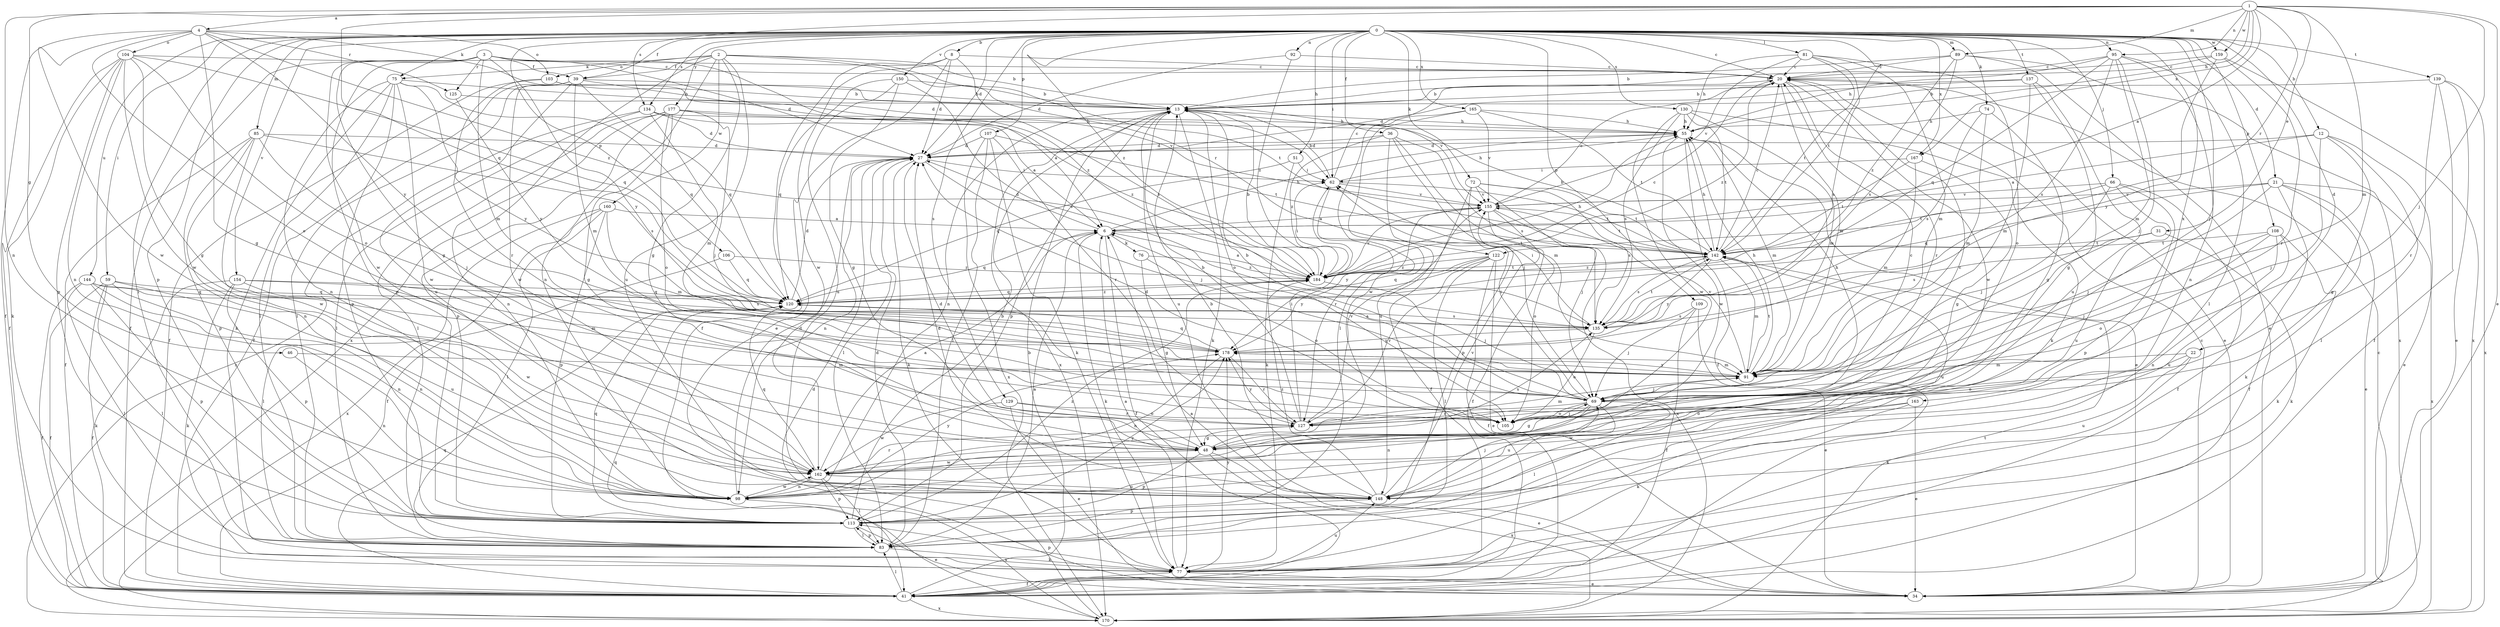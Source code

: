strict digraph  {
0;
1;
2;
3;
4;
6;
8;
12;
13;
20;
21;
22;
27;
31;
34;
36;
39;
41;
46;
48;
51;
55;
59;
62;
66;
69;
72;
74;
75;
76;
77;
81;
83;
85;
89;
91;
92;
95;
98;
103;
104;
105;
106;
107;
108;
109;
113;
120;
122;
125;
127;
129;
130;
134;
135;
137;
139;
142;
144;
148;
150;
154;
155;
159;
160;
162;
163;
165;
167;
170;
177;
178;
184;
0 -> 8  [label=b];
0 -> 12  [label=b];
0 -> 20  [label=c];
0 -> 21  [label=d];
0 -> 22  [label=d];
0 -> 27  [label=d];
0 -> 36  [label=f];
0 -> 39  [label=f];
0 -> 51  [label=h];
0 -> 59  [label=i];
0 -> 62  [label=i];
0 -> 66  [label=j];
0 -> 69  [label=j];
0 -> 72  [label=k];
0 -> 74  [label=k];
0 -> 75  [label=k];
0 -> 81  [label=l];
0 -> 83  [label=l];
0 -> 85  [label=m];
0 -> 89  [label=m];
0 -> 92  [label=n];
0 -> 95  [label=n];
0 -> 106  [label=p];
0 -> 107  [label=p];
0 -> 108  [label=p];
0 -> 109  [label=p];
0 -> 113  [label=p];
0 -> 129  [label=s];
0 -> 130  [label=s];
0 -> 134  [label=s];
0 -> 137  [label=t];
0 -> 139  [label=t];
0 -> 142  [label=t];
0 -> 144  [label=u];
0 -> 150  [label=v];
0 -> 154  [label=v];
0 -> 159  [label=w];
0 -> 163  [label=x];
0 -> 165  [label=x];
0 -> 167  [label=x];
0 -> 177  [label=y];
0 -> 184  [label=z];
1 -> 4  [label=a];
1 -> 6  [label=a];
1 -> 31  [label=e];
1 -> 34  [label=e];
1 -> 46  [label=g];
1 -> 55  [label=h];
1 -> 69  [label=j];
1 -> 89  [label=m];
1 -> 91  [label=m];
1 -> 95  [label=n];
1 -> 98  [label=n];
1 -> 120  [label=q];
1 -> 122  [label=r];
1 -> 134  [label=s];
1 -> 159  [label=w];
1 -> 167  [label=x];
2 -> 13  [label=b];
2 -> 39  [label=f];
2 -> 48  [label=g];
2 -> 75  [label=k];
2 -> 98  [label=n];
2 -> 103  [label=o];
2 -> 122  [label=r];
2 -> 142  [label=t];
2 -> 148  [label=u];
2 -> 160  [label=w];
2 -> 170  [label=x];
3 -> 20  [label=c];
3 -> 27  [label=d];
3 -> 39  [label=f];
3 -> 41  [label=f];
3 -> 48  [label=g];
3 -> 91  [label=m];
3 -> 113  [label=p];
3 -> 125  [label=r];
3 -> 162  [label=w];
3 -> 178  [label=y];
3 -> 184  [label=z];
4 -> 41  [label=f];
4 -> 48  [label=g];
4 -> 103  [label=o];
4 -> 104  [label=o];
4 -> 105  [label=o];
4 -> 125  [label=r];
4 -> 162  [label=w];
4 -> 178  [label=y];
4 -> 184  [label=z];
4 -> 62  [label=d];
6 -> 27  [label=d];
6 -> 41  [label=f];
6 -> 55  [label=h];
6 -> 76  [label=k];
6 -> 77  [label=k];
6 -> 120  [label=q];
6 -> 142  [label=t];
8 -> 20  [label=c];
8 -> 27  [label=d];
8 -> 34  [label=e];
8 -> 41  [label=f];
8 -> 135  [label=s];
8 -> 162  [label=w];
12 -> 6  [label=a];
12 -> 27  [label=d];
12 -> 34  [label=e];
12 -> 48  [label=g];
12 -> 69  [label=j];
12 -> 83  [label=l];
13 -> 55  [label=h];
13 -> 77  [label=k];
13 -> 98  [label=n];
13 -> 105  [label=o];
13 -> 113  [label=p];
13 -> 148  [label=u];
13 -> 170  [label=x];
20 -> 13  [label=b];
20 -> 34  [label=e];
20 -> 91  [label=m];
20 -> 127  [label=r];
20 -> 162  [label=w];
20 -> 184  [label=z];
21 -> 34  [label=e];
21 -> 41  [label=f];
21 -> 69  [label=j];
21 -> 77  [label=k];
21 -> 120  [label=q];
21 -> 155  [label=v];
21 -> 170  [label=x];
22 -> 77  [label=k];
22 -> 91  [label=m];
22 -> 105  [label=o];
22 -> 148  [label=u];
27 -> 62  [label=i];
27 -> 69  [label=j];
27 -> 77  [label=k];
27 -> 83  [label=l];
27 -> 98  [label=n];
31 -> 77  [label=k];
31 -> 135  [label=s];
31 -> 142  [label=t];
34 -> 6  [label=a];
34 -> 20  [label=c];
36 -> 27  [label=d];
36 -> 69  [label=j];
36 -> 91  [label=m];
36 -> 135  [label=s];
36 -> 148  [label=u];
36 -> 184  [label=z];
39 -> 6  [label=a];
39 -> 13  [label=b];
39 -> 41  [label=f];
39 -> 83  [label=l];
39 -> 91  [label=m];
39 -> 120  [label=q];
39 -> 148  [label=u];
39 -> 162  [label=w];
41 -> 13  [label=b];
41 -> 83  [label=l];
41 -> 120  [label=q];
41 -> 170  [label=x];
46 -> 91  [label=m];
46 -> 98  [label=n];
48 -> 20  [label=c];
48 -> 27  [label=d];
48 -> 34  [label=e];
48 -> 113  [label=p];
48 -> 135  [label=s];
48 -> 162  [label=w];
48 -> 170  [label=x];
51 -> 62  [label=i];
51 -> 77  [label=k];
51 -> 120  [label=q];
55 -> 27  [label=d];
55 -> 34  [label=e];
55 -> 41  [label=f];
55 -> 91  [label=m];
55 -> 162  [label=w];
59 -> 41  [label=f];
59 -> 77  [label=k];
59 -> 83  [label=l];
59 -> 98  [label=n];
59 -> 120  [label=q];
59 -> 148  [label=u];
62 -> 13  [label=b];
62 -> 20  [label=c];
62 -> 55  [label=h];
62 -> 127  [label=r];
62 -> 142  [label=t];
62 -> 155  [label=v];
66 -> 41  [label=f];
66 -> 69  [label=j];
66 -> 113  [label=p];
66 -> 142  [label=t];
66 -> 148  [label=u];
66 -> 155  [label=v];
69 -> 6  [label=a];
69 -> 13  [label=b];
69 -> 48  [label=g];
69 -> 55  [label=h];
69 -> 62  [label=i];
69 -> 83  [label=l];
69 -> 98  [label=n];
69 -> 105  [label=o];
69 -> 127  [label=r];
69 -> 148  [label=u];
72 -> 41  [label=f];
72 -> 69  [label=j];
72 -> 113  [label=p];
72 -> 135  [label=s];
72 -> 142  [label=t];
72 -> 155  [label=v];
74 -> 48  [label=g];
74 -> 55  [label=h];
74 -> 91  [label=m];
74 -> 135  [label=s];
75 -> 13  [label=b];
75 -> 77  [label=k];
75 -> 83  [label=l];
75 -> 98  [label=n];
75 -> 113  [label=p];
75 -> 120  [label=q];
75 -> 162  [label=w];
75 -> 178  [label=y];
76 -> 48  [label=g];
76 -> 105  [label=o];
76 -> 184  [label=z];
77 -> 6  [label=a];
77 -> 34  [label=e];
77 -> 41  [label=f];
77 -> 113  [label=p];
77 -> 148  [label=u];
77 -> 178  [label=y];
81 -> 20  [label=c];
81 -> 55  [label=h];
81 -> 91  [label=m];
81 -> 105  [label=o];
81 -> 135  [label=s];
81 -> 142  [label=t];
81 -> 155  [label=v];
83 -> 6  [label=a];
83 -> 27  [label=d];
83 -> 77  [label=k];
83 -> 113  [label=p];
85 -> 27  [label=d];
85 -> 41  [label=f];
85 -> 69  [label=j];
85 -> 98  [label=n];
85 -> 113  [label=p];
85 -> 135  [label=s];
85 -> 162  [label=w];
89 -> 13  [label=b];
89 -> 20  [label=c];
89 -> 34  [label=e];
89 -> 135  [label=s];
89 -> 170  [label=x];
89 -> 184  [label=z];
91 -> 55  [label=h];
91 -> 69  [label=j];
91 -> 142  [label=t];
91 -> 155  [label=v];
91 -> 178  [label=y];
92 -> 20  [label=c];
92 -> 27  [label=d];
92 -> 184  [label=z];
95 -> 20  [label=c];
95 -> 55  [label=h];
95 -> 69  [label=j];
95 -> 83  [label=l];
95 -> 91  [label=m];
95 -> 98  [label=n];
95 -> 120  [label=q];
95 -> 135  [label=s];
98 -> 27  [label=d];
98 -> 162  [label=w];
98 -> 170  [label=x];
98 -> 178  [label=y];
103 -> 13  [label=b];
103 -> 41  [label=f];
103 -> 127  [label=r];
103 -> 155  [label=v];
104 -> 20  [label=c];
104 -> 41  [label=f];
104 -> 48  [label=g];
104 -> 77  [label=k];
104 -> 98  [label=n];
104 -> 105  [label=o];
104 -> 113  [label=p];
104 -> 120  [label=q];
104 -> 162  [label=w];
105 -> 20  [label=c];
105 -> 27  [label=d];
105 -> 69  [label=j];
106 -> 83  [label=l];
106 -> 120  [label=q];
106 -> 184  [label=z];
107 -> 27  [label=d];
107 -> 77  [label=k];
107 -> 83  [label=l];
107 -> 127  [label=r];
107 -> 142  [label=t];
107 -> 170  [label=x];
108 -> 69  [label=j];
108 -> 77  [label=k];
108 -> 98  [label=n];
108 -> 105  [label=o];
108 -> 142  [label=t];
108 -> 148  [label=u];
109 -> 34  [label=e];
109 -> 41  [label=f];
109 -> 69  [label=j];
109 -> 135  [label=s];
113 -> 13  [label=b];
113 -> 34  [label=e];
113 -> 83  [label=l];
113 -> 120  [label=q];
113 -> 178  [label=y];
113 -> 184  [label=z];
120 -> 27  [label=d];
120 -> 135  [label=s];
120 -> 184  [label=z];
122 -> 34  [label=e];
122 -> 41  [label=f];
122 -> 83  [label=l];
122 -> 120  [label=q];
122 -> 127  [label=r];
122 -> 178  [label=y];
122 -> 184  [label=z];
125 -> 155  [label=v];
125 -> 178  [label=y];
127 -> 13  [label=b];
127 -> 48  [label=g];
127 -> 62  [label=i];
127 -> 91  [label=m];
127 -> 155  [label=v];
127 -> 178  [label=y];
129 -> 34  [label=e];
129 -> 105  [label=o];
129 -> 127  [label=r];
129 -> 162  [label=w];
130 -> 55  [label=h];
130 -> 77  [label=k];
130 -> 91  [label=m];
130 -> 135  [label=s];
130 -> 142  [label=t];
130 -> 162  [label=w];
134 -> 6  [label=a];
134 -> 27  [label=d];
134 -> 55  [label=h];
134 -> 83  [label=l];
134 -> 91  [label=m];
134 -> 170  [label=x];
135 -> 62  [label=i];
135 -> 105  [label=o];
135 -> 142  [label=t];
135 -> 178  [label=y];
137 -> 13  [label=b];
137 -> 27  [label=d];
137 -> 48  [label=g];
137 -> 91  [label=m];
137 -> 148  [label=u];
139 -> 13  [label=b];
139 -> 34  [label=e];
139 -> 41  [label=f];
139 -> 127  [label=r];
139 -> 170  [label=x];
142 -> 13  [label=b];
142 -> 20  [label=c];
142 -> 55  [label=h];
142 -> 91  [label=m];
142 -> 135  [label=s];
142 -> 148  [label=u];
142 -> 178  [label=y];
142 -> 184  [label=z];
144 -> 41  [label=f];
144 -> 83  [label=l];
144 -> 91  [label=m];
144 -> 98  [label=n];
144 -> 113  [label=p];
144 -> 120  [label=q];
148 -> 13  [label=b];
148 -> 27  [label=d];
148 -> 69  [label=j];
148 -> 113  [label=p];
148 -> 155  [label=v];
148 -> 184  [label=z];
150 -> 13  [label=b];
150 -> 48  [label=g];
150 -> 120  [label=q];
150 -> 135  [label=s];
150 -> 148  [label=u];
154 -> 41  [label=f];
154 -> 77  [label=k];
154 -> 113  [label=p];
154 -> 120  [label=q];
154 -> 135  [label=s];
154 -> 162  [label=w];
155 -> 6  [label=a];
155 -> 20  [label=c];
155 -> 41  [label=f];
155 -> 105  [label=o];
155 -> 142  [label=t];
155 -> 170  [label=x];
155 -> 178  [label=y];
159 -> 13  [label=b];
159 -> 20  [label=c];
159 -> 127  [label=r];
159 -> 170  [label=x];
159 -> 178  [label=y];
160 -> 6  [label=a];
160 -> 41  [label=f];
160 -> 83  [label=l];
160 -> 91  [label=m];
160 -> 113  [label=p];
160 -> 170  [label=x];
162 -> 6  [label=a];
162 -> 83  [label=l];
162 -> 98  [label=n];
162 -> 113  [label=p];
162 -> 120  [label=q];
162 -> 127  [label=r];
162 -> 148  [label=u];
163 -> 34  [label=e];
163 -> 77  [label=k];
163 -> 105  [label=o];
163 -> 162  [label=w];
165 -> 55  [label=h];
165 -> 83  [label=l];
165 -> 142  [label=t];
165 -> 155  [label=v];
165 -> 162  [label=w];
167 -> 48  [label=g];
167 -> 62  [label=i];
167 -> 91  [label=m];
167 -> 142  [label=t];
170 -> 20  [label=c];
170 -> 27  [label=d];
170 -> 120  [label=q];
170 -> 142  [label=t];
177 -> 48  [label=g];
177 -> 55  [label=h];
177 -> 69  [label=j];
177 -> 83  [label=l];
177 -> 98  [label=n];
177 -> 105  [label=o];
177 -> 113  [label=p];
177 -> 184  [label=z];
178 -> 91  [label=m];
178 -> 98  [label=n];
178 -> 120  [label=q];
178 -> 127  [label=r];
184 -> 6  [label=a];
184 -> 13  [label=b];
184 -> 20  [label=c];
184 -> 55  [label=h];
184 -> 62  [label=i];
184 -> 69  [label=j];
184 -> 120  [label=q];
184 -> 142  [label=t];
184 -> 155  [label=v];
}
